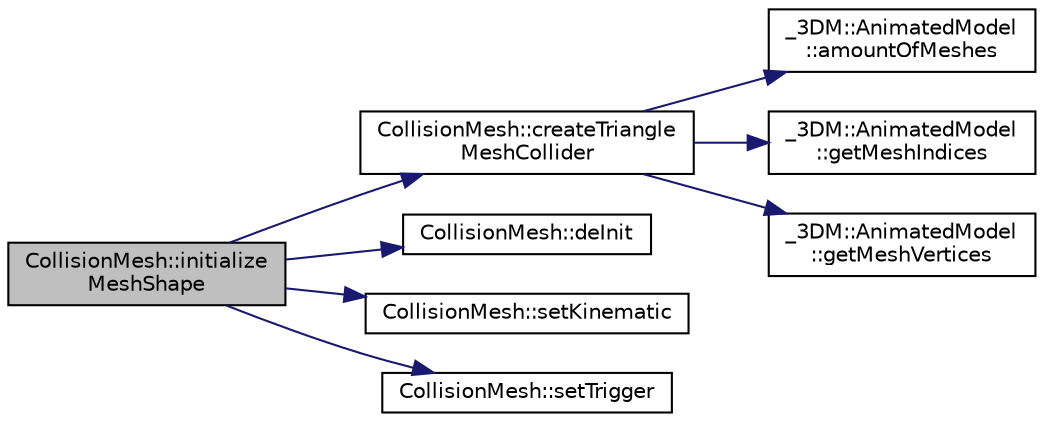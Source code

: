 digraph "CollisionMesh::initializeMeshShape"
{
 // INTERACTIVE_SVG=YES
 // LATEX_PDF_SIZE
  edge [fontname="Helvetica",fontsize="10",labelfontname="Helvetica",labelfontsize="10"];
  node [fontname="Helvetica",fontsize="10",shape=record];
  rankdir="LR";
  Node1 [label="CollisionMesh::initialize\lMeshShape",height=0.2,width=0.4,color="black", fillcolor="grey75", style="filled", fontcolor="black",tooltip=" "];
  Node1 -> Node2 [color="midnightblue",fontsize="10",style="solid",fontname="Helvetica"];
  Node2 [label="CollisionMesh::createTriangle\lMeshCollider",height=0.2,width=0.4,color="black", fillcolor="white", style="filled",URL="$d4/daa/class_collision_mesh.html#a78af0888b7cc86b1466b3aa733869db3",tooltip=" "];
  Node2 -> Node3 [color="midnightblue",fontsize="10",style="solid",fontname="Helvetica"];
  Node3 [label="_3DM::AnimatedModel\l::amountOfMeshes",height=0.2,width=0.4,color="black", fillcolor="white", style="filled",URL="$de/d92/class__3_d_m_1_1_animated_model.html#a69c6dd8a0e12cdf4e11cde64cea757c4",tooltip=" "];
  Node2 -> Node4 [color="midnightblue",fontsize="10",style="solid",fontname="Helvetica"];
  Node4 [label="_3DM::AnimatedModel\l::getMeshIndices",height=0.2,width=0.4,color="black", fillcolor="white", style="filled",URL="$de/d92/class__3_d_m_1_1_animated_model.html#a57f30fb1443d89d32e69ccfe06e46b71",tooltip=" "];
  Node2 -> Node5 [color="midnightblue",fontsize="10",style="solid",fontname="Helvetica"];
  Node5 [label="_3DM::AnimatedModel\l::getMeshVertices",height=0.2,width=0.4,color="black", fillcolor="white", style="filled",URL="$de/d92/class__3_d_m_1_1_animated_model.html#a774e41d8b93802e78dcf1f17d76d42c3",tooltip=" "];
  Node1 -> Node6 [color="midnightblue",fontsize="10",style="solid",fontname="Helvetica"];
  Node6 [label="CollisionMesh::deInit",height=0.2,width=0.4,color="black", fillcolor="white", style="filled",URL="$d4/daa/class_collision_mesh.html#adcf9c78c61f0be4c72d56722e0129c2d",tooltip=" "];
  Node1 -> Node7 [color="midnightblue",fontsize="10",style="solid",fontname="Helvetica"];
  Node7 [label="CollisionMesh::setKinematic",height=0.2,width=0.4,color="black", fillcolor="white", style="filled",URL="$d4/daa/class_collision_mesh.html#a258fb73d34b153032086203cfb8d7193",tooltip=" "];
  Node1 -> Node8 [color="midnightblue",fontsize="10",style="solid",fontname="Helvetica"];
  Node8 [label="CollisionMesh::setTrigger",height=0.2,width=0.4,color="black", fillcolor="white", style="filled",URL="$d4/daa/class_collision_mesh.html#afe25849e28ea6a9884f42d15b40c84d7",tooltip=" "];
}

